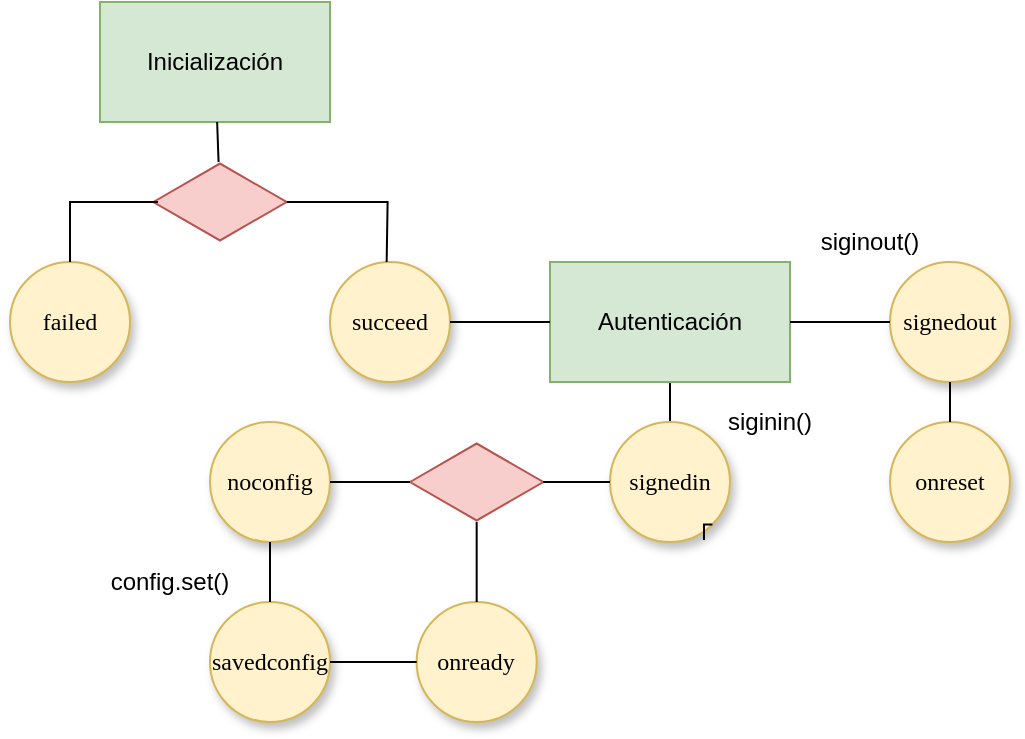 <mxfile version="13.5.8" type="github">
  <diagram name="Page-1" id="42789a77-a242-8287-6e28-9cd8cfd52e62">
    <mxGraphModel dx="846" dy="558" grid="1" gridSize="10" guides="1" tooltips="1" connect="1" arrows="1" fold="1" page="1" pageScale="1" pageWidth="1100" pageHeight="850" background="#ffffff" math="0" shadow="0">
      <root>
        <mxCell id="0" />
        <mxCell id="1" parent="0" />
        <UserObject label="&lt;span style=&quot;background-color: rgb(213 , 232 , 212)&quot;&gt;Inicialización&lt;/span&gt;" treeRoot="1" id="gyqQcKkjxpdTyR154-rd-6">
          <mxCell style="whiteSpace=wrap;html=1;align=center;treeFolding=1;treeMoving=1;newEdgeStyle={&quot;edgeStyle&quot;:&quot;elbowEdgeStyle&quot;,&quot;startArrow&quot;:&quot;none&quot;,&quot;endArrow&quot;:&quot;none&quot;};fillColor=#d5e8d4;strokeColor=#82b366;" vertex="1" collapsed="1" parent="1">
            <mxGeometry x="435" y="170" width="115" height="60" as="geometry" />
          </mxCell>
        </UserObject>
        <mxCell id="gyqQcKkjxpdTyR154-rd-14" value="" style="html=1;whiteSpace=wrap;aspect=fixed;shape=isoRectangle;fillColor=#f8cecc;strokeColor=#b85450;" vertex="1" parent="1">
          <mxGeometry x="461.66" y="250" width="66.67" height="40" as="geometry" />
        </mxCell>
        <mxCell id="gyqQcKkjxpdTyR154-rd-16" value="" style="endArrow=none;html=1;" edge="1" parent="1" source="gyqQcKkjxpdTyR154-rd-14" target="gyqQcKkjxpdTyR154-rd-6">
          <mxGeometry width="50" height="50" relative="1" as="geometry">
            <mxPoint x="230" y="390" as="sourcePoint" />
            <mxPoint x="280" y="340" as="targetPoint" />
          </mxGeometry>
        </mxCell>
        <mxCell id="gyqQcKkjxpdTyR154-rd-18" value="failed" style="ellipse;whiteSpace=wrap;html=1;rounded=0;shadow=1;comic=0;labelBackgroundColor=none;strokeWidth=1;fontFamily=Verdana;fontSize=12;align=center;fillColor=#fff2cc;strokeColor=#d6b656;" vertex="1" parent="1">
          <mxGeometry x="390" y="300" width="60" height="60" as="geometry" />
        </mxCell>
        <mxCell id="gyqQcKkjxpdTyR154-rd-20" value="succeed" style="ellipse;whiteSpace=wrap;html=1;rounded=0;shadow=1;comic=0;labelBackgroundColor=none;strokeWidth=1;fontFamily=Verdana;fontSize=12;align=center;fillColor=#fff2cc;strokeColor=#d6b656;" vertex="1" parent="1">
          <mxGeometry x="550" y="300" width="60" height="60" as="geometry" />
        </mxCell>
        <mxCell id="gyqQcKkjxpdTyR154-rd-23" value="" style="endArrow=none;html=1;" edge="1" parent="1" source="gyqQcKkjxpdTyR154-rd-24" target="gyqQcKkjxpdTyR154-rd-26">
          <mxGeometry width="50" height="50" relative="1" as="geometry">
            <mxPoint x="520" y="460" as="sourcePoint" />
            <mxPoint x="720.003" y="370" as="targetPoint" />
          </mxGeometry>
        </mxCell>
        <UserObject label="&lt;span style=&quot;background-color: rgb(213 , 232 , 212)&quot;&gt;Autenticación&lt;/span&gt;" treeRoot="1" id="gyqQcKkjxpdTyR154-rd-24">
          <mxCell style="whiteSpace=wrap;html=1;align=center;treeFolding=1;treeMoving=1;newEdgeStyle={&quot;edgeStyle&quot;:&quot;elbowEdgeStyle&quot;,&quot;startArrow&quot;:&quot;none&quot;,&quot;endArrow&quot;:&quot;none&quot;};fillColor=#d5e8d4;strokeColor=#82b366;" vertex="1" collapsed="1" parent="1">
            <mxGeometry x="660" y="300" width="120" height="60" as="geometry" />
          </mxCell>
        </UserObject>
        <mxCell id="gyqQcKkjxpdTyR154-rd-25" value="" style="endArrow=none;html=1;" edge="1" parent="1" source="gyqQcKkjxpdTyR154-rd-20" target="gyqQcKkjxpdTyR154-rd-24">
          <mxGeometry width="50" height="50" relative="1" as="geometry">
            <mxPoint x="520" y="460" as="sourcePoint" />
            <mxPoint x="570" y="410" as="targetPoint" />
          </mxGeometry>
        </mxCell>
        <mxCell id="gyqQcKkjxpdTyR154-rd-26" value="signedin" style="ellipse;whiteSpace=wrap;html=1;rounded=0;shadow=1;comic=0;labelBackgroundColor=none;strokeWidth=1;fontFamily=Verdana;fontSize=12;align=center;fillColor=#fff2cc;strokeColor=#d6b656;" vertex="1" parent="1">
          <mxGeometry x="690" y="380" width="60" height="60" as="geometry" />
        </mxCell>
        <UserObject label="siginin()" placeholders="1" name="Variable" id="gyqQcKkjxpdTyR154-rd-28">
          <mxCell style="text;html=1;strokeColor=none;fillColor=none;align=center;verticalAlign=middle;whiteSpace=wrap;overflow=hidden;" vertex="1" parent="1">
            <mxGeometry x="730" y="370" width="80" height="20" as="geometry" />
          </mxCell>
        </UserObject>
        <mxCell id="gyqQcKkjxpdTyR154-rd-30" value="signedout" style="ellipse;whiteSpace=wrap;html=1;rounded=0;shadow=1;comic=0;labelBackgroundColor=none;strokeWidth=1;fontFamily=Verdana;fontSize=12;align=center;fillColor=#fff2cc;strokeColor=#d6b656;" vertex="1" parent="1">
          <mxGeometry x="830" y="300" width="60" height="60" as="geometry" />
        </mxCell>
        <mxCell id="gyqQcKkjxpdTyR154-rd-31" value="" style="endArrow=none;html=1;" edge="1" parent="1" source="gyqQcKkjxpdTyR154-rd-24" target="gyqQcKkjxpdTyR154-rd-30">
          <mxGeometry width="50" height="50" relative="1" as="geometry">
            <mxPoint x="520" y="460" as="sourcePoint" />
            <mxPoint x="570" y="410" as="targetPoint" />
          </mxGeometry>
        </mxCell>
        <UserObject label="siginout()" placeholders="1" name="Variable" id="gyqQcKkjxpdTyR154-rd-32">
          <mxCell style="text;html=1;strokeColor=none;fillColor=none;align=center;verticalAlign=middle;whiteSpace=wrap;overflow=hidden;" vertex="1" parent="1">
            <mxGeometry x="780" y="280" width="80" height="20" as="geometry" />
          </mxCell>
        </UserObject>
        <mxCell id="gyqQcKkjxpdTyR154-rd-33" value="onreset" style="ellipse;whiteSpace=wrap;html=1;rounded=0;shadow=1;comic=0;labelBackgroundColor=none;strokeWidth=1;fontFamily=Verdana;fontSize=12;align=center;fillColor=#fff2cc;strokeColor=#d6b656;" vertex="1" parent="1">
          <mxGeometry x="830" y="380" width="60" height="60" as="geometry" />
        </mxCell>
        <mxCell id="gyqQcKkjxpdTyR154-rd-34" value="" style="endArrow=none;html=1;" edge="1" parent="1" source="gyqQcKkjxpdTyR154-rd-33" target="gyqQcKkjxpdTyR154-rd-30">
          <mxGeometry width="50" height="50" relative="1" as="geometry">
            <mxPoint x="320" y="540" as="sourcePoint" />
            <mxPoint x="370" y="490" as="targetPoint" />
          </mxGeometry>
        </mxCell>
        <mxCell id="gyqQcKkjxpdTyR154-rd-35" value="" style="html=1;whiteSpace=wrap;aspect=fixed;shape=isoRectangle;fillColor=#f8cecc;strokeColor=#b85450;" vertex="1" parent="1">
          <mxGeometry x="590" y="390" width="66.67" height="40" as="geometry" />
        </mxCell>
        <mxCell id="gyqQcKkjxpdTyR154-rd-38" value="" style="endArrow=none;html=1;edgeStyle=orthogonalEdgeStyle;rounded=0;endFill=0;" edge="1" parent="1" source="gyqQcKkjxpdTyR154-rd-14">
          <mxGeometry width="50" height="50" relative="1" as="geometry">
            <mxPoint x="540" y="270" as="sourcePoint" />
            <mxPoint x="578.33" y="300" as="targetPoint" />
          </mxGeometry>
        </mxCell>
        <mxCell id="gyqQcKkjxpdTyR154-rd-44" value="" style="endArrow=none;html=1;edgeStyle=orthogonalEdgeStyle;rounded=0;endFill=0;exitX=0.035;exitY=0.5;exitDx=0;exitDy=0;exitPerimeter=0;entryX=0.5;entryY=0;entryDx=0;entryDy=0;" edge="1" parent="1" source="gyqQcKkjxpdTyR154-rd-14" target="gyqQcKkjxpdTyR154-rd-18">
          <mxGeometry width="50" height="50" relative="1" as="geometry">
            <mxPoint x="460.0" y="270" as="sourcePoint" />
            <mxPoint x="380" y="310" as="targetPoint" />
            <Array as="points">
              <mxPoint x="420" y="270" />
            </Array>
          </mxGeometry>
        </mxCell>
        <mxCell id="gyqQcKkjxpdTyR154-rd-45" value="" style="endArrow=none;html=1;strokeColor=#000000;" edge="1" parent="1" source="gyqQcKkjxpdTyR154-rd-35" target="gyqQcKkjxpdTyR154-rd-26">
          <mxGeometry width="50" height="50" relative="1" as="geometry">
            <mxPoint x="180" y="360" as="sourcePoint" />
            <mxPoint x="230" y="310" as="targetPoint" />
          </mxGeometry>
        </mxCell>
        <mxCell id="gyqQcKkjxpdTyR154-rd-46" value="noconfig" style="ellipse;whiteSpace=wrap;html=1;rounded=0;shadow=1;comic=0;labelBackgroundColor=none;strokeWidth=1;fontFamily=Verdana;fontSize=12;align=center;fillColor=#fff2cc;strokeColor=#d6b656;" vertex="1" parent="1">
          <mxGeometry x="490.0" y="380" width="60" height="60" as="geometry" />
        </mxCell>
        <mxCell id="gyqQcKkjxpdTyR154-rd-47" value="" style="endArrow=none;html=1;strokeColor=#000000;" edge="1" parent="1" source="gyqQcKkjxpdTyR154-rd-46" target="gyqQcKkjxpdTyR154-rd-35">
          <mxGeometry width="50" height="50" relative="1" as="geometry">
            <mxPoint x="520" y="460" as="sourcePoint" />
            <mxPoint x="570" y="410" as="targetPoint" />
          </mxGeometry>
        </mxCell>
        <mxCell id="gyqQcKkjxpdTyR154-rd-48" style="edgeStyle=orthogonalEdgeStyle;rounded=0;orthogonalLoop=1;jettySize=auto;html=1;exitX=1;exitY=1;exitDx=0;exitDy=0;entryX=0.783;entryY=0.983;entryDx=0;entryDy=0;entryPerimeter=0;endArrow=none;endFill=0;strokeColor=#000000;" edge="1" parent="1" source="gyqQcKkjxpdTyR154-rd-26" target="gyqQcKkjxpdTyR154-rd-26">
          <mxGeometry relative="1" as="geometry" />
        </mxCell>
        <mxCell id="gyqQcKkjxpdTyR154-rd-49" value="onready" style="ellipse;whiteSpace=wrap;html=1;rounded=0;shadow=1;comic=0;labelBackgroundColor=none;strokeWidth=1;fontFamily=Verdana;fontSize=12;align=center;fillColor=#fff2cc;strokeColor=#d6b656;" vertex="1" parent="1">
          <mxGeometry x="593.34" y="470" width="60" height="60" as="geometry" />
        </mxCell>
        <mxCell id="gyqQcKkjxpdTyR154-rd-50" value="" style="endArrow=none;html=1;strokeColor=#000000;" edge="1" parent="1" source="gyqQcKkjxpdTyR154-rd-49" target="gyqQcKkjxpdTyR154-rd-35">
          <mxGeometry width="50" height="50" relative="1" as="geometry">
            <mxPoint x="520" y="460" as="sourcePoint" />
            <mxPoint x="570" y="410" as="targetPoint" />
          </mxGeometry>
        </mxCell>
        <mxCell id="gyqQcKkjxpdTyR154-rd-51" value="savedconfig" style="ellipse;whiteSpace=wrap;html=1;rounded=0;shadow=1;comic=0;labelBackgroundColor=none;strokeWidth=1;fontFamily=Verdana;fontSize=12;align=center;fillColor=#fff2cc;strokeColor=#d6b656;" vertex="1" parent="1">
          <mxGeometry x="490.0" y="470" width="60" height="60" as="geometry" />
        </mxCell>
        <mxCell id="gyqQcKkjxpdTyR154-rd-52" value="" style="endArrow=none;html=1;strokeColor=#000000;" edge="1" parent="1" source="gyqQcKkjxpdTyR154-rd-51" target="gyqQcKkjxpdTyR154-rd-46">
          <mxGeometry width="50" height="50" relative="1" as="geometry">
            <mxPoint x="520" y="460" as="sourcePoint" />
            <mxPoint x="570" y="410" as="targetPoint" />
          </mxGeometry>
        </mxCell>
        <mxCell id="gyqQcKkjxpdTyR154-rd-54" value="" style="endArrow=none;html=1;strokeColor=#000000;" edge="1" parent="1" source="gyqQcKkjxpdTyR154-rd-51" target="gyqQcKkjxpdTyR154-rd-49">
          <mxGeometry width="50" height="50" relative="1" as="geometry">
            <mxPoint x="270" y="460" as="sourcePoint" />
            <mxPoint x="320" y="410" as="targetPoint" />
          </mxGeometry>
        </mxCell>
        <UserObject label="config.set()" placeholders="1" name="Variable" id="gyqQcKkjxpdTyR154-rd-55">
          <mxCell style="text;html=1;strokeColor=none;fillColor=none;align=center;verticalAlign=middle;whiteSpace=wrap;overflow=hidden;" vertex="1" parent="1">
            <mxGeometry x="430" y="450" width="80" height="20" as="geometry" />
          </mxCell>
        </UserObject>
      </root>
    </mxGraphModel>
  </diagram>
</mxfile>
